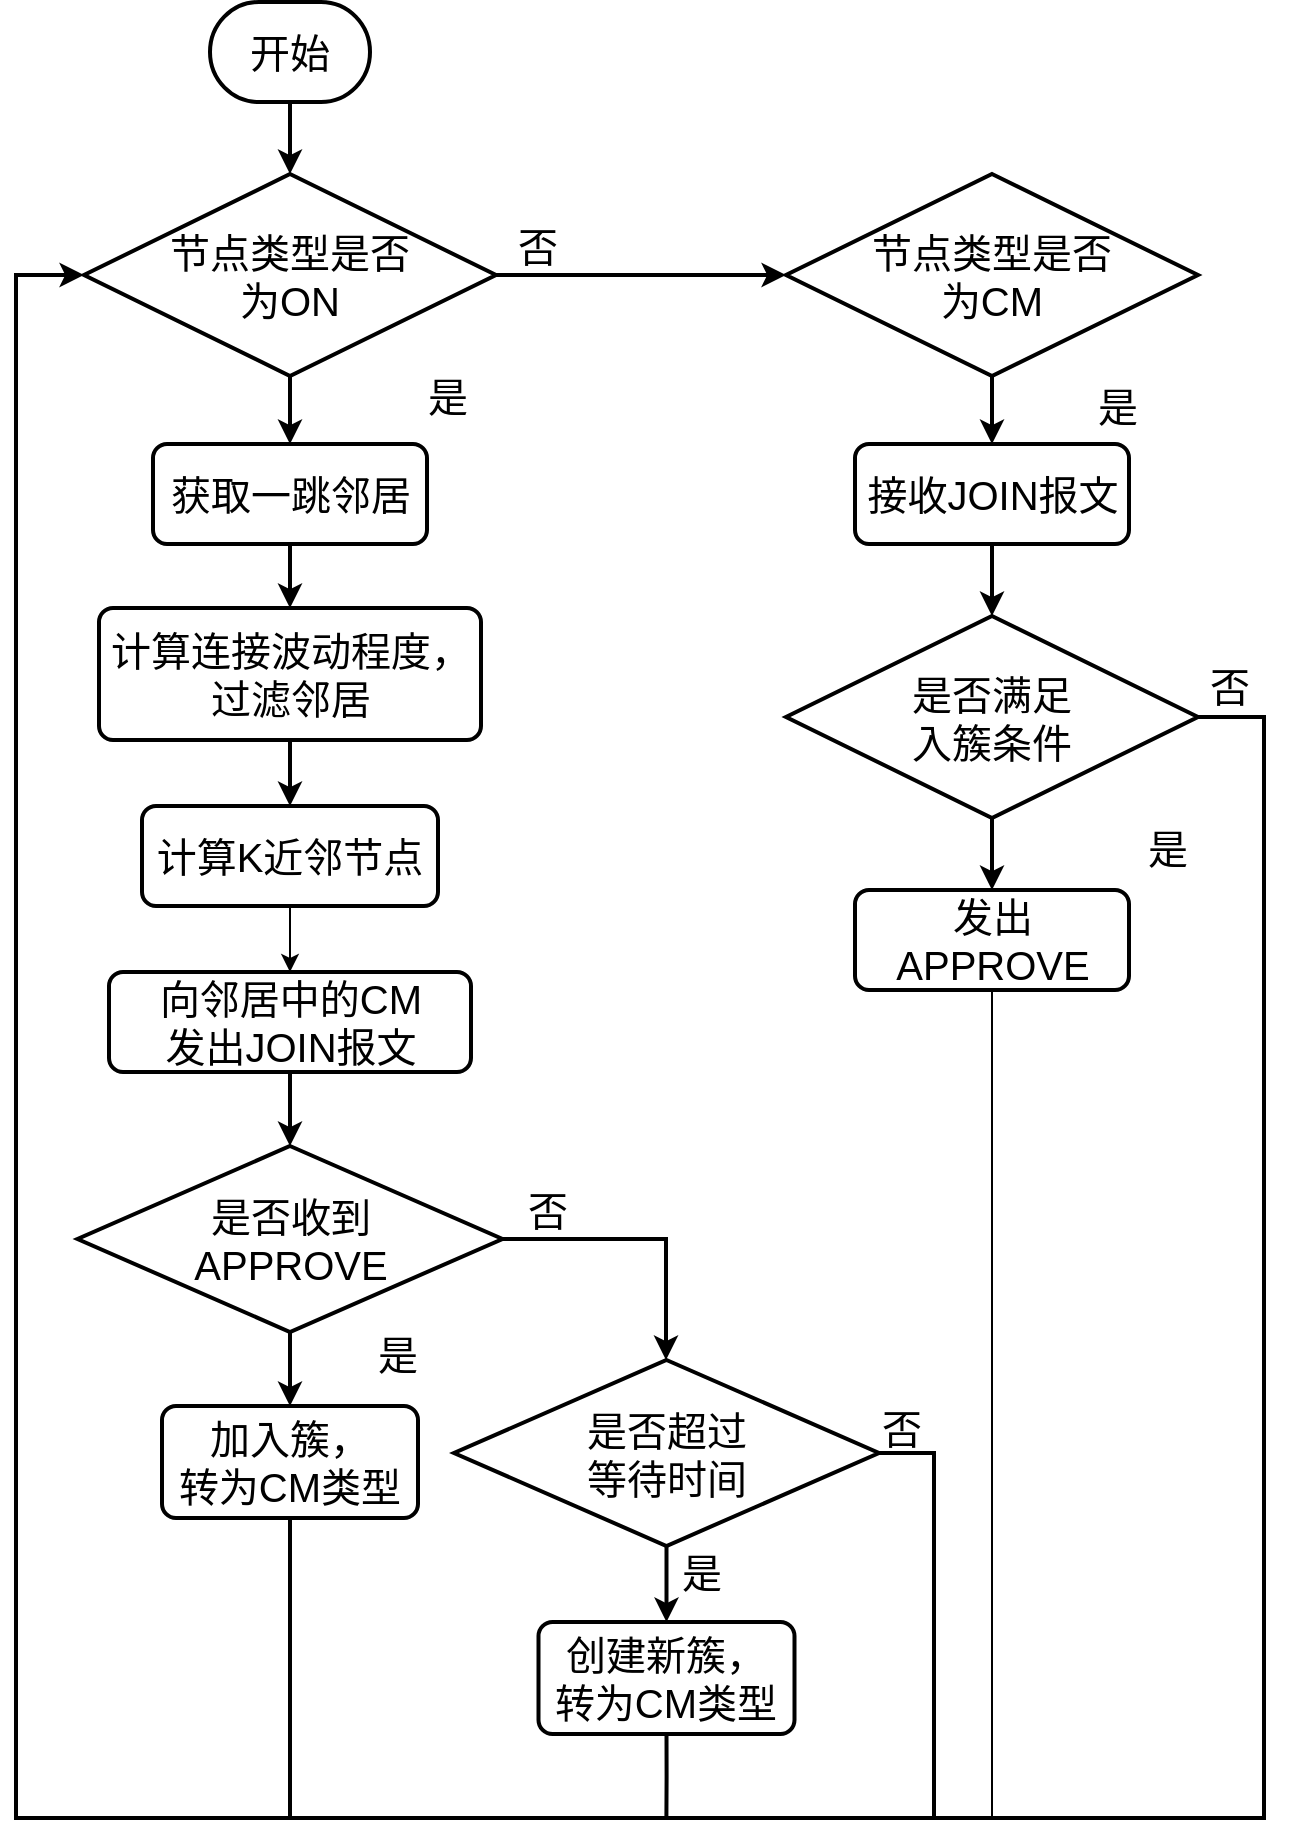 <mxfile version="20.8.23" type="github">
  <diagram id="C5RBs43oDa-KdzZeNtuy" name="Page-1">
    <mxGraphModel dx="1687" dy="899" grid="0" gridSize="10" guides="1" tooltips="1" connect="1" arrows="1" fold="1" page="0" pageScale="1" pageWidth="827" pageHeight="1169" math="0" shadow="0">
      <root>
        <mxCell id="WIyWlLk6GJQsqaUBKTNV-0" />
        <mxCell id="WIyWlLk6GJQsqaUBKTNV-1" parent="WIyWlLk6GJQsqaUBKTNV-0" />
        <mxCell id="Gv1gd0p0m8v2-Ml-v7k9-33" style="edgeStyle=orthogonalEdgeStyle;rounded=0;orthogonalLoop=1;jettySize=auto;html=1;exitX=0.5;exitY=1;exitDx=0;exitDy=0;entryX=0.5;entryY=0;entryDx=0;entryDy=0;fontSize=20;strokeWidth=2;" edge="1" parent="WIyWlLk6GJQsqaUBKTNV-1" source="Gv1gd0p0m8v2-Ml-v7k9-2" target="Gv1gd0p0m8v2-Ml-v7k9-16">
          <mxGeometry relative="1" as="geometry" />
        </mxCell>
        <mxCell id="Gv1gd0p0m8v2-Ml-v7k9-2" value="获取一跳邻居" style="rounded=1;whiteSpace=wrap;html=1;absoluteArcSize=1;arcSize=14;strokeWidth=2;fontSize=20;" vertex="1" parent="WIyWlLk6GJQsqaUBKTNV-1">
          <mxGeometry x="129.5" y="305" width="137" height="50" as="geometry" />
        </mxCell>
        <mxCell id="Gv1gd0p0m8v2-Ml-v7k9-41" style="edgeStyle=orthogonalEdgeStyle;rounded=0;orthogonalLoop=1;jettySize=auto;html=1;exitX=0.5;exitY=1;exitDx=0;exitDy=0;exitPerimeter=0;entryX=0.5;entryY=0;entryDx=0;entryDy=0;fontSize=20;strokeWidth=2;" edge="1" parent="WIyWlLk6GJQsqaUBKTNV-1" source="Gv1gd0p0m8v2-Ml-v7k9-3" target="Gv1gd0p0m8v2-Ml-v7k9-2">
          <mxGeometry relative="1" as="geometry" />
        </mxCell>
        <mxCell id="Gv1gd0p0m8v2-Ml-v7k9-55" style="edgeStyle=orthogonalEdgeStyle;rounded=0;orthogonalLoop=1;jettySize=auto;html=1;exitX=1;exitY=0.5;exitDx=0;exitDy=0;exitPerimeter=0;fontSize=20;entryX=0;entryY=0.5;entryDx=0;entryDy=0;entryPerimeter=0;strokeWidth=2;" edge="1" parent="WIyWlLk6GJQsqaUBKTNV-1" source="Gv1gd0p0m8v2-Ml-v7k9-3" target="Gv1gd0p0m8v2-Ml-v7k9-81">
          <mxGeometry relative="1" as="geometry">
            <mxPoint x="352" y="221" as="targetPoint" />
          </mxGeometry>
        </mxCell>
        <mxCell id="Gv1gd0p0m8v2-Ml-v7k9-3" value="节点类型是否&lt;br&gt;为ON" style="strokeWidth=2;html=1;shape=mxgraph.flowchart.decision;whiteSpace=wrap;fontSize=20;" vertex="1" parent="WIyWlLk6GJQsqaUBKTNV-1">
          <mxGeometry x="95" y="170" width="206" height="101" as="geometry" />
        </mxCell>
        <mxCell id="Gv1gd0p0m8v2-Ml-v7k9-9" style="edgeStyle=orthogonalEdgeStyle;rounded=0;orthogonalLoop=1;jettySize=auto;html=1;exitX=0.5;exitY=1;exitDx=0;exitDy=0;exitPerimeter=0;entryX=0.5;entryY=0;entryDx=0;entryDy=0;entryPerimeter=0;fontSize=20;strokeWidth=2;" edge="1" parent="WIyWlLk6GJQsqaUBKTNV-1" source="Gv1gd0p0m8v2-Ml-v7k9-8" target="Gv1gd0p0m8v2-Ml-v7k9-3">
          <mxGeometry relative="1" as="geometry" />
        </mxCell>
        <mxCell id="Gv1gd0p0m8v2-Ml-v7k9-8" value="开始" style="strokeWidth=2;html=1;shape=mxgraph.flowchart.terminator;whiteSpace=wrap;fontSize=20;" vertex="1" parent="WIyWlLk6GJQsqaUBKTNV-1">
          <mxGeometry x="158" y="84" width="80" height="50" as="geometry" />
        </mxCell>
        <mxCell id="Gv1gd0p0m8v2-Ml-v7k9-35" style="edgeStyle=orthogonalEdgeStyle;rounded=0;orthogonalLoop=1;jettySize=auto;html=1;exitX=0.5;exitY=1;exitDx=0;exitDy=0;entryX=0.5;entryY=0;entryDx=0;entryDy=0;fontSize=20;strokeWidth=2;" edge="1" parent="WIyWlLk6GJQsqaUBKTNV-1" source="Gv1gd0p0m8v2-Ml-v7k9-16" target="Gv1gd0p0m8v2-Ml-v7k9-82">
          <mxGeometry relative="1" as="geometry">
            <mxPoint x="211" y="530.0" as="targetPoint" />
          </mxGeometry>
        </mxCell>
        <mxCell id="Gv1gd0p0m8v2-Ml-v7k9-16" value="计算连接波动程度，过滤邻居" style="rounded=1;whiteSpace=wrap;html=1;absoluteArcSize=1;arcSize=14;strokeWidth=2;fontSize=20;" vertex="1" parent="WIyWlLk6GJQsqaUBKTNV-1">
          <mxGeometry x="102.5" y="387" width="191" height="66" as="geometry" />
        </mxCell>
        <mxCell id="Gv1gd0p0m8v2-Ml-v7k9-36" style="edgeStyle=orthogonalEdgeStyle;rounded=0;orthogonalLoop=1;jettySize=auto;html=1;entryX=0.5;entryY=0;entryDx=0;entryDy=0;fontSize=20;" edge="1" parent="WIyWlLk6GJQsqaUBKTNV-1" source="Gv1gd0p0m8v2-Ml-v7k9-82" target="Gv1gd0p0m8v2-Ml-v7k9-24">
          <mxGeometry relative="1" as="geometry">
            <mxPoint x="211" y="580.0" as="sourcePoint" />
          </mxGeometry>
        </mxCell>
        <mxCell id="Gv1gd0p0m8v2-Ml-v7k9-37" style="edgeStyle=orthogonalEdgeStyle;rounded=0;orthogonalLoop=1;jettySize=auto;html=1;exitX=0.5;exitY=1;exitDx=0;exitDy=0;fontSize=20;entryX=0.5;entryY=0;entryDx=0;entryDy=0;entryPerimeter=0;strokeWidth=2;" edge="1" parent="WIyWlLk6GJQsqaUBKTNV-1" source="Gv1gd0p0m8v2-Ml-v7k9-24" target="Gv1gd0p0m8v2-Ml-v7k9-84">
          <mxGeometry relative="1" as="geometry">
            <mxPoint x="197" y="674" as="targetPoint" />
          </mxGeometry>
        </mxCell>
        <mxCell id="Gv1gd0p0m8v2-Ml-v7k9-24" value="向邻居中的CM&lt;br style=&quot;font-size: 20px;&quot;&gt;发出JOIN报文" style="rounded=1;whiteSpace=wrap;html=1;absoluteArcSize=1;arcSize=14;strokeWidth=2;fontSize=20;" vertex="1" parent="WIyWlLk6GJQsqaUBKTNV-1">
          <mxGeometry x="107.5" y="569" width="181" height="50" as="geometry" />
        </mxCell>
        <mxCell id="Gv1gd0p0m8v2-Ml-v7k9-39" style="edgeStyle=orthogonalEdgeStyle;rounded=0;orthogonalLoop=1;jettySize=auto;html=1;exitX=0.5;exitY=1;exitDx=0;exitDy=0;exitPerimeter=0;entryX=0.5;entryY=0;entryDx=0;entryDy=0;fontSize=20;strokeWidth=2;" edge="1" parent="WIyWlLk6GJQsqaUBKTNV-1" source="Gv1gd0p0m8v2-Ml-v7k9-84" target="Gv1gd0p0m8v2-Ml-v7k9-80">
          <mxGeometry relative="1" as="geometry">
            <mxPoint x="210" y="790.0" as="sourcePoint" />
            <mxPoint x="180" y="839" as="targetPoint" />
          </mxGeometry>
        </mxCell>
        <mxCell id="Gv1gd0p0m8v2-Ml-v7k9-63" value="是" style="text;strokeColor=none;align=center;fillColor=none;html=1;verticalAlign=middle;whiteSpace=wrap;rounded=0;fontSize=20;" vertex="1" parent="WIyWlLk6GJQsqaUBKTNV-1">
          <mxGeometry x="222" y="745" width="60" height="30" as="geometry" />
        </mxCell>
        <mxCell id="Gv1gd0p0m8v2-Ml-v7k9-66" value="否" style="text;strokeColor=none;align=center;fillColor=none;html=1;verticalAlign=middle;whiteSpace=wrap;rounded=0;fontSize=20;" vertex="1" parent="WIyWlLk6GJQsqaUBKTNV-1">
          <mxGeometry x="297" y="673" width="60" height="30" as="geometry" />
        </mxCell>
        <mxCell id="Gv1gd0p0m8v2-Ml-v7k9-68" value="是" style="text;strokeColor=none;align=center;fillColor=none;html=1;verticalAlign=middle;whiteSpace=wrap;rounded=0;fontSize=20;" vertex="1" parent="WIyWlLk6GJQsqaUBKTNV-1">
          <mxGeometry x="374" y="854" width="60" height="30" as="geometry" />
        </mxCell>
        <mxCell id="Gv1gd0p0m8v2-Ml-v7k9-70" value="是" style="text;strokeColor=none;align=center;fillColor=none;html=1;verticalAlign=middle;whiteSpace=wrap;rounded=0;fontSize=20;" vertex="1" parent="WIyWlLk6GJQsqaUBKTNV-1">
          <mxGeometry x="247" y="266" width="60" height="30" as="geometry" />
        </mxCell>
        <mxCell id="Gv1gd0p0m8v2-Ml-v7k9-71" value="否" style="text;strokeColor=none;align=center;fillColor=none;html=1;verticalAlign=middle;whiteSpace=wrap;rounded=0;fontSize=20;" vertex="1" parent="WIyWlLk6GJQsqaUBKTNV-1">
          <mxGeometry x="291.5" y="191" width="60" height="30" as="geometry" />
        </mxCell>
        <mxCell id="Gv1gd0p0m8v2-Ml-v7k9-72" value="否" style="text;strokeColor=none;align=center;fillColor=none;html=1;verticalAlign=middle;whiteSpace=wrap;rounded=0;fontSize=20;" vertex="1" parent="WIyWlLk6GJQsqaUBKTNV-1">
          <mxGeometry x="638" y="411" width="60" height="30" as="geometry" />
        </mxCell>
        <mxCell id="Gv1gd0p0m8v2-Ml-v7k9-74" value="是" style="text;strokeColor=none;align=center;fillColor=none;html=1;verticalAlign=middle;whiteSpace=wrap;rounded=0;fontSize=20;" vertex="1" parent="WIyWlLk6GJQsqaUBKTNV-1">
          <mxGeometry x="607" y="492" width="60" height="30" as="geometry" />
        </mxCell>
        <mxCell id="Gv1gd0p0m8v2-Ml-v7k9-75" value="是" style="text;strokeColor=none;align=center;fillColor=none;html=1;verticalAlign=middle;whiteSpace=wrap;rounded=0;fontSize=20;" vertex="1" parent="WIyWlLk6GJQsqaUBKTNV-1">
          <mxGeometry x="582" y="271" width="60" height="30" as="geometry" />
        </mxCell>
        <mxCell id="Gv1gd0p0m8v2-Ml-v7k9-101" style="edgeStyle=orthogonalEdgeStyle;rounded=0;orthogonalLoop=1;jettySize=auto;html=1;exitX=0.5;exitY=1;exitDx=0;exitDy=0;fontSize=20;endArrow=none;endFill=0;strokeWidth=2;" edge="1" parent="WIyWlLk6GJQsqaUBKTNV-1" source="Gv1gd0p0m8v2-Ml-v7k9-80">
          <mxGeometry relative="1" as="geometry">
            <mxPoint x="199" y="992" as="targetPoint" />
            <Array as="points">
              <mxPoint x="198" y="992" />
            </Array>
          </mxGeometry>
        </mxCell>
        <mxCell id="Gv1gd0p0m8v2-Ml-v7k9-80" value="加入簇，&lt;br style=&quot;font-size: 20px;&quot;&gt;转为CM类型" style="rounded=1;whiteSpace=wrap;html=1;absoluteArcSize=1;arcSize=14;strokeWidth=2;fontSize=20;" vertex="1" parent="WIyWlLk6GJQsqaUBKTNV-1">
          <mxGeometry x="134" y="786" width="128" height="56" as="geometry" />
        </mxCell>
        <mxCell id="Gv1gd0p0m8v2-Ml-v7k9-95" value="" style="edgeStyle=orthogonalEdgeStyle;rounded=0;orthogonalLoop=1;jettySize=auto;html=1;fontSize=20;endArrow=classic;endFill=1;strokeWidth=2;" edge="1" parent="WIyWlLk6GJQsqaUBKTNV-1" source="Gv1gd0p0m8v2-Ml-v7k9-81" target="Gv1gd0p0m8v2-Ml-v7k9-86">
          <mxGeometry relative="1" as="geometry" />
        </mxCell>
        <mxCell id="Gv1gd0p0m8v2-Ml-v7k9-81" value="节点类型是否&lt;br&gt;为CM" style="strokeWidth=2;html=1;shape=mxgraph.flowchart.decision;whiteSpace=wrap;fontSize=20;" vertex="1" parent="WIyWlLk6GJQsqaUBKTNV-1">
          <mxGeometry x="446" y="170" width="206" height="101" as="geometry" />
        </mxCell>
        <mxCell id="Gv1gd0p0m8v2-Ml-v7k9-82" value="计算K近邻节点" style="rounded=1;whiteSpace=wrap;html=1;absoluteArcSize=1;arcSize=14;strokeWidth=2;fontSize=20;" vertex="1" parent="WIyWlLk6GJQsqaUBKTNV-1">
          <mxGeometry x="124" y="486" width="148" height="50" as="geometry" />
        </mxCell>
        <mxCell id="Gv1gd0p0m8v2-Ml-v7k9-92" value="" style="edgeStyle=orthogonalEdgeStyle;rounded=0;orthogonalLoop=1;jettySize=auto;html=1;fontSize=20;endArrow=classic;endFill=1;exitX=1;exitY=0.5;exitDx=0;exitDy=0;exitPerimeter=0;strokeWidth=2;" edge="1" parent="WIyWlLk6GJQsqaUBKTNV-1" target="Gv1gd0p0m8v2-Ml-v7k9-91">
          <mxGeometry relative="1" as="geometry">
            <mxPoint x="288.25" y="702.5" as="sourcePoint" />
            <Array as="points">
              <mxPoint x="386" y="703" />
            </Array>
          </mxGeometry>
        </mxCell>
        <mxCell id="Gv1gd0p0m8v2-Ml-v7k9-84" value="是否收到&lt;br&gt;APPROVE" style="strokeWidth=2;html=1;shape=mxgraph.flowchart.decision;whiteSpace=wrap;fontSize=20;" vertex="1" parent="WIyWlLk6GJQsqaUBKTNV-1">
          <mxGeometry x="91.75" y="656" width="212.5" height="93" as="geometry" />
        </mxCell>
        <mxCell id="Gv1gd0p0m8v2-Ml-v7k9-107" style="edgeStyle=orthogonalEdgeStyle;rounded=0;orthogonalLoop=1;jettySize=auto;html=1;exitX=0.5;exitY=1;exitDx=0;exitDy=0;fontSize=20;endArrow=none;endFill=0;strokeWidth=2;" edge="1" parent="WIyWlLk6GJQsqaUBKTNV-1" source="Gv1gd0p0m8v2-Ml-v7k9-85">
          <mxGeometry relative="1" as="geometry">
            <mxPoint x="386.2" y="992.4" as="targetPoint" />
          </mxGeometry>
        </mxCell>
        <mxCell id="Gv1gd0p0m8v2-Ml-v7k9-85" value="创建新簇，&lt;br style=&quot;border-color: var(--border-color);&quot;&gt;转为CM类型" style="rounded=1;whiteSpace=wrap;html=1;absoluteArcSize=1;arcSize=14;strokeWidth=2;fontSize=20;" vertex="1" parent="WIyWlLk6GJQsqaUBKTNV-1">
          <mxGeometry x="322.25" y="894" width="128" height="56" as="geometry" />
        </mxCell>
        <mxCell id="Gv1gd0p0m8v2-Ml-v7k9-96" value="" style="edgeStyle=orthogonalEdgeStyle;rounded=0;orthogonalLoop=1;jettySize=auto;html=1;fontSize=20;endArrow=classic;endFill=1;strokeWidth=2;" edge="1" parent="WIyWlLk6GJQsqaUBKTNV-1" source="Gv1gd0p0m8v2-Ml-v7k9-86" target="Gv1gd0p0m8v2-Ml-v7k9-87">
          <mxGeometry relative="1" as="geometry" />
        </mxCell>
        <mxCell id="Gv1gd0p0m8v2-Ml-v7k9-86" value="接收JOIN报文" style="rounded=1;whiteSpace=wrap;html=1;absoluteArcSize=1;arcSize=14;strokeWidth=2;fontSize=20;" vertex="1" parent="WIyWlLk6GJQsqaUBKTNV-1">
          <mxGeometry x="480.5" y="305" width="137" height="50" as="geometry" />
        </mxCell>
        <mxCell id="Gv1gd0p0m8v2-Ml-v7k9-97" value="" style="edgeStyle=orthogonalEdgeStyle;rounded=0;orthogonalLoop=1;jettySize=auto;html=1;fontSize=20;endArrow=classic;endFill=1;strokeWidth=2;" edge="1" parent="WIyWlLk6GJQsqaUBKTNV-1" source="Gv1gd0p0m8v2-Ml-v7k9-87" target="Gv1gd0p0m8v2-Ml-v7k9-88">
          <mxGeometry relative="1" as="geometry" />
        </mxCell>
        <mxCell id="Gv1gd0p0m8v2-Ml-v7k9-103" style="edgeStyle=orthogonalEdgeStyle;rounded=0;orthogonalLoop=1;jettySize=auto;html=1;exitX=1;exitY=0.5;exitDx=0;exitDy=0;exitPerimeter=0;fontSize=20;endArrow=classic;endFill=1;entryX=0;entryY=0.5;entryDx=0;entryDy=0;entryPerimeter=0;strokeWidth=2;" edge="1" parent="WIyWlLk6GJQsqaUBKTNV-1" source="Gv1gd0p0m8v2-Ml-v7k9-87" target="Gv1gd0p0m8v2-Ml-v7k9-3">
          <mxGeometry relative="1" as="geometry">
            <mxPoint x="52" y="447" as="targetPoint" />
            <Array as="points">
              <mxPoint x="685" y="441" />
              <mxPoint x="685" y="992" />
              <mxPoint x="61" y="992" />
              <mxPoint x="61" y="221" />
            </Array>
          </mxGeometry>
        </mxCell>
        <mxCell id="Gv1gd0p0m8v2-Ml-v7k9-87" value="是否满足&lt;br&gt;入簇条件" style="strokeWidth=2;html=1;shape=mxgraph.flowchart.decision;whiteSpace=wrap;fontSize=20;" vertex="1" parent="WIyWlLk6GJQsqaUBKTNV-1">
          <mxGeometry x="446" y="391" width="206" height="101" as="geometry" />
        </mxCell>
        <mxCell id="Gv1gd0p0m8v2-Ml-v7k9-100" style="edgeStyle=orthogonalEdgeStyle;rounded=0;orthogonalLoop=1;jettySize=auto;html=1;exitX=0.5;exitY=1;exitDx=0;exitDy=0;fontSize=20;endArrow=none;endFill=0;" edge="1" parent="WIyWlLk6GJQsqaUBKTNV-1" source="Gv1gd0p0m8v2-Ml-v7k9-88">
          <mxGeometry relative="1" as="geometry">
            <mxPoint x="549" y="992" as="targetPoint" />
          </mxGeometry>
        </mxCell>
        <mxCell id="Gv1gd0p0m8v2-Ml-v7k9-88" value="发出APPROVE" style="rounded=1;whiteSpace=wrap;html=1;absoluteArcSize=1;arcSize=14;strokeWidth=2;fontSize=20;" vertex="1" parent="WIyWlLk6GJQsqaUBKTNV-1">
          <mxGeometry x="480.5" y="528" width="137" height="50" as="geometry" />
        </mxCell>
        <mxCell id="Gv1gd0p0m8v2-Ml-v7k9-93" style="edgeStyle=orthogonalEdgeStyle;rounded=0;orthogonalLoop=1;jettySize=auto;html=1;exitX=0.5;exitY=1;exitDx=0;exitDy=0;exitPerimeter=0;entryX=0.5;entryY=0;entryDx=0;entryDy=0;fontSize=20;endArrow=classic;endFill=1;strokeWidth=2;" edge="1" parent="WIyWlLk6GJQsqaUBKTNV-1" source="Gv1gd0p0m8v2-Ml-v7k9-91" target="Gv1gd0p0m8v2-Ml-v7k9-85">
          <mxGeometry relative="1" as="geometry" />
        </mxCell>
        <mxCell id="Gv1gd0p0m8v2-Ml-v7k9-105" style="edgeStyle=orthogonalEdgeStyle;rounded=0;orthogonalLoop=1;jettySize=auto;html=1;exitX=1;exitY=0.5;exitDx=0;exitDy=0;exitPerimeter=0;fontSize=20;endArrow=none;endFill=0;strokeWidth=2;" edge="1" parent="WIyWlLk6GJQsqaUBKTNV-1" source="Gv1gd0p0m8v2-Ml-v7k9-91">
          <mxGeometry relative="1" as="geometry">
            <mxPoint x="520" y="992" as="targetPoint" />
            <Array as="points">
              <mxPoint x="520" y="809" />
            </Array>
          </mxGeometry>
        </mxCell>
        <mxCell id="Gv1gd0p0m8v2-Ml-v7k9-91" value="是否超过&lt;br&gt;等待时间" style="strokeWidth=2;html=1;shape=mxgraph.flowchart.decision;whiteSpace=wrap;fontSize=20;" vertex="1" parent="WIyWlLk6GJQsqaUBKTNV-1">
          <mxGeometry x="280" y="763" width="212.5" height="93" as="geometry" />
        </mxCell>
        <mxCell id="Gv1gd0p0m8v2-Ml-v7k9-104" style="edgeStyle=orthogonalEdgeStyle;rounded=0;orthogonalLoop=1;jettySize=auto;html=1;exitX=0.5;exitY=1;exitDx=0;exitDy=0;fontSize=20;endArrow=classic;endFill=1;" edge="1" parent="WIyWlLk6GJQsqaUBKTNV-1" source="Gv1gd0p0m8v2-Ml-v7k9-72" target="Gv1gd0p0m8v2-Ml-v7k9-72">
          <mxGeometry relative="1" as="geometry" />
        </mxCell>
        <mxCell id="Gv1gd0p0m8v2-Ml-v7k9-106" value="否" style="text;strokeColor=none;align=center;fillColor=none;html=1;verticalAlign=middle;whiteSpace=wrap;rounded=0;fontSize=20;" vertex="1" parent="WIyWlLk6GJQsqaUBKTNV-1">
          <mxGeometry x="474" y="782" width="60" height="30" as="geometry" />
        </mxCell>
      </root>
    </mxGraphModel>
  </diagram>
</mxfile>
